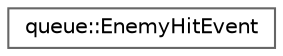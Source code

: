 digraph "Graphical Class Hierarchy"
{
 // LATEX_PDF_SIZE
  bgcolor="transparent";
  edge [fontname=Helvetica,fontsize=10,labelfontname=Helvetica,labelfontsize=10];
  node [fontname=Helvetica,fontsize=10,shape=box,height=0.2,width=0.4];
  rankdir="LR";
  Node0 [id="Node000000",label="queue::EnemyHitEvent",height=0.2,width=0.4,color="grey40", fillcolor="white", style="filled",URL="$structqueue_1_1_enemy_hit_event.html",tooltip=" "];
}
